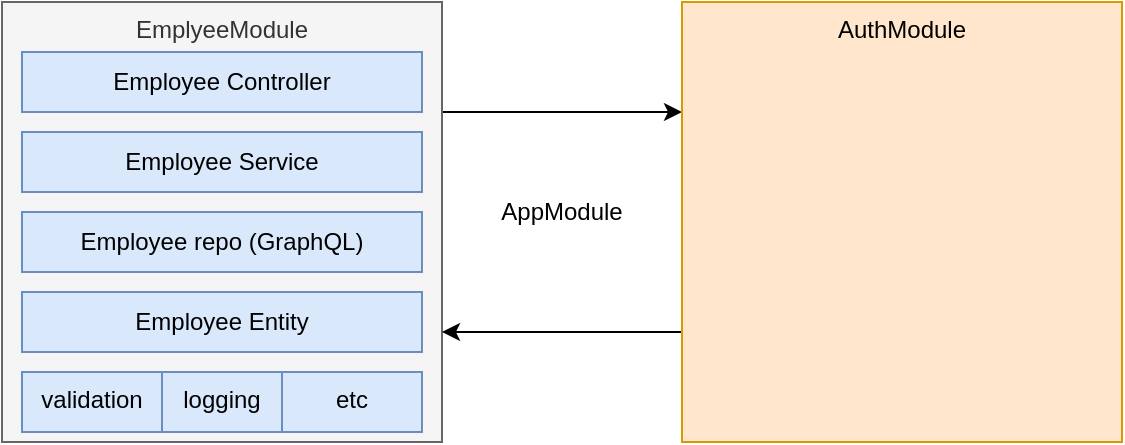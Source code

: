<mxfile version="14.7.3" type="device"><diagram id="zyDx3WNt7klPf4QEs8-8" name="Page-1"><mxGraphModel dx="868" dy="492" grid="1" gridSize="10" guides="1" tooltips="1" connect="1" arrows="1" fold="1" page="1" pageScale="1" pageWidth="850" pageHeight="1100" math="0" shadow="0"><root><mxCell id="0"/><mxCell id="1" parent="0"/><mxCell id="bSxPTyRKAQhuX5LKdi9U-12" style="edgeStyle=orthogonalEdgeStyle;rounded=0;orthogonalLoop=1;jettySize=auto;html=1;exitX=1;exitY=0.25;exitDx=0;exitDy=0;entryX=0;entryY=0.25;entryDx=0;entryDy=0;" edge="1" parent="1" source="bSxPTyRKAQhuX5LKdi9U-1" target="bSxPTyRKAQhuX5LKdi9U-11"><mxGeometry relative="1" as="geometry"/></mxCell><mxCell id="bSxPTyRKAQhuX5LKdi9U-1" value="&lt;div&gt;&lt;span&gt;EmplyeeModule&lt;/span&gt;&lt;/div&gt;" style="whiteSpace=wrap;html=1;aspect=fixed;align=center;horizontal=1;verticalAlign=top;fillColor=#f5f5f5;strokeColor=#666666;fontColor=#333333;" vertex="1" parent="1"><mxGeometry x="140" y="245" width="220" height="220" as="geometry"/></mxCell><mxCell id="bSxPTyRKAQhuX5LKdi9U-2" value="Employee Controller" style="rounded=0;whiteSpace=wrap;html=1;fillColor=#dae8fc;strokeColor=#6c8ebf;" vertex="1" parent="1"><mxGeometry x="150" y="270" width="200" height="30" as="geometry"/></mxCell><mxCell id="bSxPTyRKAQhuX5LKdi9U-3" value="Employee Service" style="rounded=0;whiteSpace=wrap;html=1;fillColor=#dae8fc;strokeColor=#6c8ebf;" vertex="1" parent="1"><mxGeometry x="150" y="310" width="200" height="30" as="geometry"/></mxCell><mxCell id="bSxPTyRKAQhuX5LKdi9U-4" value="Employee repo (GraphQL)" style="rounded=0;whiteSpace=wrap;html=1;fillColor=#dae8fc;strokeColor=#6c8ebf;" vertex="1" parent="1"><mxGeometry x="150" y="350" width="200" height="30" as="geometry"/></mxCell><mxCell id="bSxPTyRKAQhuX5LKdi9U-5" value="Employee Entity" style="rounded=0;whiteSpace=wrap;html=1;fillColor=#dae8fc;strokeColor=#6c8ebf;" vertex="1" parent="1"><mxGeometry x="150" y="390" width="200" height="30" as="geometry"/></mxCell><mxCell id="bSxPTyRKAQhuX5LKdi9U-7" value="validation" style="rounded=0;whiteSpace=wrap;html=1;verticalAlign=top;fillColor=#dae8fc;strokeColor=#6c8ebf;" vertex="1" parent="1"><mxGeometry x="150" y="430" width="70" height="30" as="geometry"/></mxCell><mxCell id="bSxPTyRKAQhuX5LKdi9U-8" value="logging&lt;span style=&quot;color: rgba(0 , 0 , 0 , 0) ; font-family: monospace ; font-size: 0px&quot;&gt;%3CmxGraphModel%3E%3Croot%3E%3CmxCell%20id%3D%220%22%2F%3E%3CmxCell%20id%3D%221%22%20parent%3D%220%22%2F%3E%3CmxCell%20id%3D%222%22%20value%3D%22validation%22%20style%3D%22rounded%3D0%3BwhiteSpace%3Dwrap%3Bhtml%3D1%3BverticalAlign%3Dtop%3B%22%20vertex%3D%221%22%20parent%3D%221%22%3E%3CmxGeometry%20x%3D%22150%22%20y%3D%22430%22%20width%3D%2280%22%20height%3D%2230%22%20as%3D%22geometry%22%2F%3E%3C%2FmxCell%3E%3C%2Froot%3E%3C%2FmxGraphModel%3E&lt;/span&gt;" style="rounded=0;whiteSpace=wrap;html=1;verticalAlign=top;fillColor=#dae8fc;strokeColor=#6c8ebf;" vertex="1" parent="1"><mxGeometry x="220" y="430" width="60" height="30" as="geometry"/></mxCell><mxCell id="bSxPTyRKAQhuX5LKdi9U-9" value="etc" style="rounded=0;whiteSpace=wrap;html=1;verticalAlign=top;fillColor=#dae8fc;strokeColor=#6c8ebf;" vertex="1" parent="1"><mxGeometry x="280" y="430" width="70" height="30" as="geometry"/></mxCell><mxCell id="bSxPTyRKAQhuX5LKdi9U-13" style="edgeStyle=orthogonalEdgeStyle;rounded=0;orthogonalLoop=1;jettySize=auto;html=1;exitX=0;exitY=0.75;exitDx=0;exitDy=0;entryX=1;entryY=0.75;entryDx=0;entryDy=0;" edge="1" parent="1" source="bSxPTyRKAQhuX5LKdi9U-11" target="bSxPTyRKAQhuX5LKdi9U-1"><mxGeometry relative="1" as="geometry"/></mxCell><mxCell id="bSxPTyRKAQhuX5LKdi9U-11" value="&lt;div&gt;&lt;span&gt;AuthModule&lt;/span&gt;&lt;/div&gt;" style="whiteSpace=wrap;html=1;aspect=fixed;align=center;horizontal=1;verticalAlign=top;fillColor=#ffe6cc;strokeColor=#d79b00;" vertex="1" parent="1"><mxGeometry x="480" y="245" width="220" height="220" as="geometry"/></mxCell><mxCell id="bSxPTyRKAQhuX5LKdi9U-14" value="AppModule" style="text;html=1;strokeColor=none;fillColor=none;align=center;verticalAlign=middle;whiteSpace=wrap;rounded=0;" vertex="1" parent="1"><mxGeometry x="380" y="340" width="80" height="20" as="geometry"/></mxCell></root></mxGraphModel></diagram></mxfile>